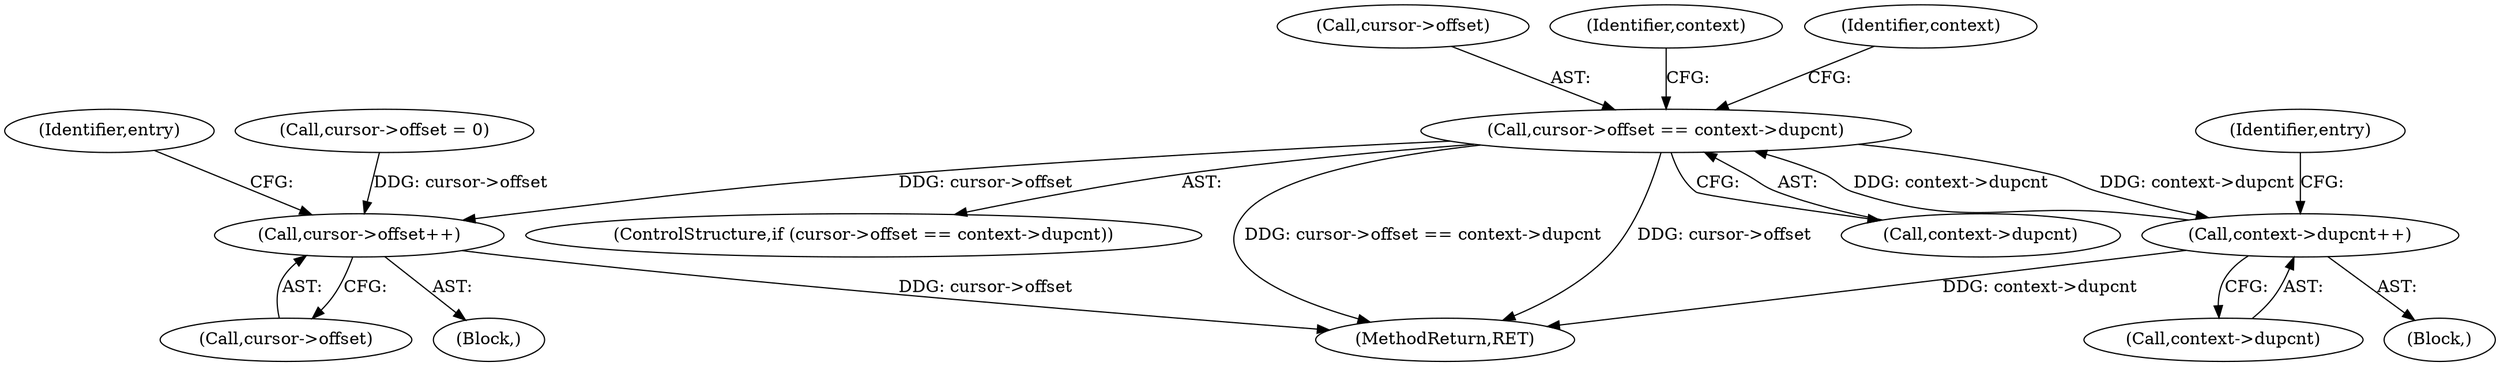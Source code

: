 digraph "0_linux_2e83b79b2d6c78bf1b4aa227938a214dcbddc83f@pointer" {
"1000187" [label="(Call,cursor->offset == context->dupcnt)"];
"1000201" [label="(Call,context->dupcnt++)"];
"1000187" [label="(Call,cursor->offset == context->dupcnt)"];
"1000487" [label="(Call,cursor->offset++)"];
"1000188" [label="(Call,cursor->offset)"];
"1000186" [label="(ControlStructure,if (cursor->offset == context->dupcnt))"];
"1000185" [label="(Block,)"];
"1000495" [label="(MethodReturn,RET)"];
"1000263" [label="(Block,)"];
"1000187" [label="(Call,cursor->offset == context->dupcnt)"];
"1000203" [label="(Identifier,context)"];
"1000201" [label="(Call,context->dupcnt++)"];
"1000202" [label="(Call,context->dupcnt)"];
"1000260" [label="(Identifier,entry)"];
"1000488" [label="(Call,cursor->offset)"];
"1000172" [label="(Identifier,entry)"];
"1000191" [label="(Call,context->dupcnt)"];
"1000197" [label="(Identifier,context)"];
"1000282" [label="(Call,cursor->offset = 0)"];
"1000487" [label="(Call,cursor->offset++)"];
"1000187" -> "1000186"  [label="AST: "];
"1000187" -> "1000191"  [label="CFG: "];
"1000188" -> "1000187"  [label="AST: "];
"1000191" -> "1000187"  [label="AST: "];
"1000197" -> "1000187"  [label="CFG: "];
"1000203" -> "1000187"  [label="CFG: "];
"1000187" -> "1000495"  [label="DDG: cursor->offset"];
"1000187" -> "1000495"  [label="DDG: cursor->offset == context->dupcnt"];
"1000201" -> "1000187"  [label="DDG: context->dupcnt"];
"1000187" -> "1000201"  [label="DDG: context->dupcnt"];
"1000187" -> "1000487"  [label="DDG: cursor->offset"];
"1000201" -> "1000185"  [label="AST: "];
"1000201" -> "1000202"  [label="CFG: "];
"1000202" -> "1000201"  [label="AST: "];
"1000172" -> "1000201"  [label="CFG: "];
"1000201" -> "1000495"  [label="DDG: context->dupcnt"];
"1000487" -> "1000263"  [label="AST: "];
"1000487" -> "1000488"  [label="CFG: "];
"1000488" -> "1000487"  [label="AST: "];
"1000260" -> "1000487"  [label="CFG: "];
"1000487" -> "1000495"  [label="DDG: cursor->offset"];
"1000282" -> "1000487"  [label="DDG: cursor->offset"];
}

